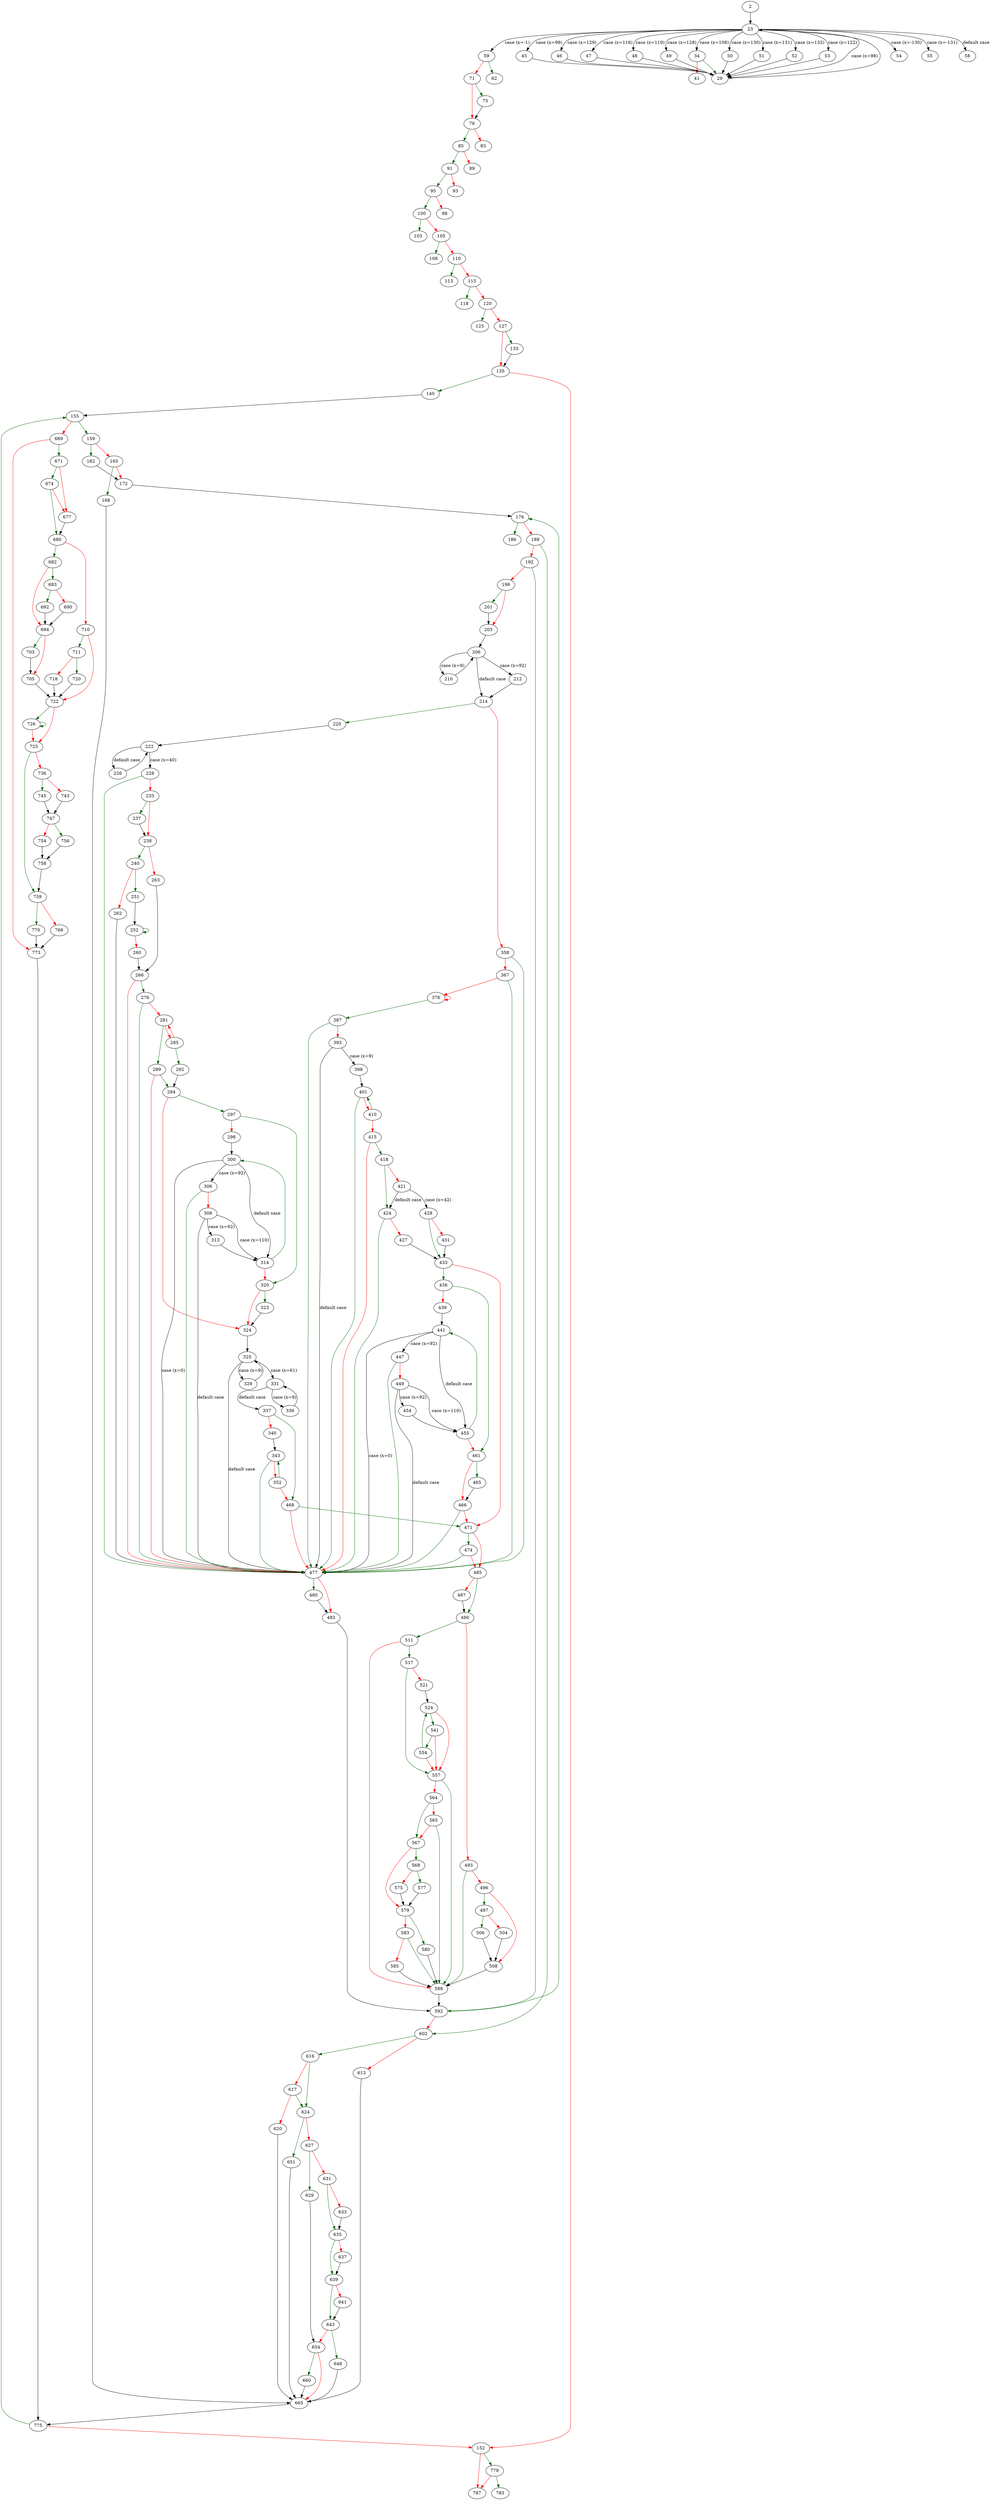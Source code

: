 strict digraph "main" {
	// Node definitions.
	2 [entry=true];
	23;
	59;
	34;
	29;
	45;
	46;
	47;
	48;
	49;
	50;
	51;
	52;
	53;
	54;
	55;
	58;
	41;
	62;
	71;
	75;
	76;
	85;
	83;
	91;
	89;
	95;
	93;
	100;
	98;
	103;
	105;
	108;
	110;
	113;
	115;
	118;
	120;
	125;
	127;
	133;
	135;
	140;
	152;
	155;
	779;
	787;
	159;
	669;
	162;
	165;
	172;
	168;
	665;
	176;
	186;
	189;
	602;
	192;
	592;
	196;
	201;
	203;
	206;
	210;
	212;
	214;
	220;
	358;
	222;
	228;
	226;
	477;
	233;
	237;
	238;
	240;
	263;
	251;
	262;
	252;
	260;
	266;
	276;
	281;
	289;
	285;
	292;
	294;
	297;
	324;
	320;
	298;
	300;
	306;
	314;
	308;
	313;
	323;
	325;
	329;
	331;
	336;
	337;
	468;
	340;
	343;
	352;
	367;
	376;
	387;
	393;
	398;
	401;
	410;
	415;
	418;
	424;
	421;
	428;
	427;
	433;
	431;
	436;
	471;
	461;
	439;
	441;
	447;
	455;
	449;
	454;
	465;
	466;
	474;
	485;
	480;
	483;
	490;
	487;
	511;
	493;
	588;
	496;
	497;
	508;
	506;
	504;
	517;
	557;
	521;
	524;
	541;
	554;
	564;
	567;
	565;
	568;
	579;
	577;
	575;
	580;
	583;
	585;
	616;
	613;
	624;
	617;
	620;
	651;
	627;
	629;
	631;
	654;
	635;
	633;
	639;
	637;
	643;
	641;
	648;
	660;
	775;
	671;
	773;
	674;
	677;
	680;
	682;
	710;
	683;
	694;
	692;
	690;
	703;
	705;
	722;
	711;
	720;
	718;
	726;
	725;
	759;
	736;
	745;
	743;
	747;
	756;
	754;
	758;
	770;
	768;
	783;

	// Edge definitions.
	2 -> 23;
	23 -> 59 [
		cond="case (x=-1)"
		label="case (x=-1)"
	];
	23 -> 34 [
		cond="case (x=108)"
		label="case (x=108)"
	];
	23 -> 29 [
		cond="case (x=98)"
		label="case (x=98)"
	];
	23 -> 45 [
		cond="case (x=99)"
		label="case (x=99)"
	];
	23 -> 46 [
		cond="case (x=129)"
		label="case (x=129)"
	];
	23 -> 47 [
		cond="case (x=116)"
		label="case (x=116)"
	];
	23 -> 48 [
		cond="case (x=119)"
		label="case (x=119)"
	];
	23 -> 49 [
		cond="case (x=128)"
		label="case (x=128)"
	];
	23 -> 50 [
		cond="case (x=130)"
		label="case (x=130)"
	];
	23 -> 51 [
		cond="case (x=131)"
		label="case (x=131)"
	];
	23 -> 52 [
		cond="case (x=132)"
		label="case (x=132)"
	];
	23 -> 53 [
		cond="case (x=122)"
		label="case (x=122)"
	];
	23 -> 54 [
		cond="case (x=-130)"
		label="case (x=-130)"
	];
	23 -> 55 [
		cond="case (x=-131)"
		label="case (x=-131)"
	];
	23 -> 58 [
		cond="default case"
		label="default case"
	];
	59 -> 62 [
		color=darkgreen
		cond=true
	];
	59 -> 71 [
		color=red
		cond=false
	];
	34 -> 29 [
		color=darkgreen
		cond=true
	];
	34 -> 41 [
		color=red
		cond=false
	];
	29 -> 23;
	45 -> 29;
	46 -> 29;
	47 -> 29;
	48 -> 29;
	49 -> 29;
	50 -> 29;
	51 -> 29;
	52 -> 29;
	53 -> 29;
	71 -> 75 [
		color=darkgreen
		cond=true
	];
	71 -> 76 [
		color=red
		cond=false
	];
	75 -> 76;
	76 -> 85 [
		color=darkgreen
		cond=true
	];
	76 -> 83 [
		color=red
		cond=false
	];
	85 -> 91 [
		color=darkgreen
		cond=true
	];
	85 -> 89 [
		color=red
		cond=false
	];
	91 -> 95 [
		color=darkgreen
		cond=true
	];
	91 -> 93 [
		color=red
		cond=false
	];
	95 -> 100 [
		color=darkgreen
		cond=true
	];
	95 -> 98 [
		color=red
		cond=false
	];
	100 -> 103 [
		color=darkgreen
		cond=true
	];
	100 -> 105 [
		color=red
		cond=false
	];
	105 -> 108 [
		color=darkgreen
		cond=true
	];
	105 -> 110 [
		color=red
		cond=false
	];
	110 -> 113 [
		color=darkgreen
		cond=true
	];
	110 -> 115 [
		color=red
		cond=false
	];
	115 -> 118 [
		color=darkgreen
		cond=true
	];
	115 -> 120 [
		color=red
		cond=false
	];
	120 -> 125 [
		color=darkgreen
		cond=true
	];
	120 -> 127 [
		color=red
		cond=false
	];
	127 -> 133 [
		color=darkgreen
		cond=true
	];
	127 -> 135 [
		color=red
		cond=false
	];
	133 -> 135;
	135 -> 140 [
		color=darkgreen
		cond=true
	];
	135 -> 152 [
		color=red
		cond=false
	];
	140 -> 155;
	152 -> 779 [
		color=darkgreen
		cond=true
	];
	152 -> 787 [
		color=red
		cond=false
	];
	155 -> 159 [
		color=darkgreen
		cond=true
	];
	155 -> 669 [
		color=red
		cond=false
	];
	779 -> 787 [
		color=red
		cond=false
	];
	779 -> 783 [
		color=darkgreen
		cond=true
	];
	159 -> 162 [
		color=darkgreen
		cond=true
	];
	159 -> 165 [
		color=red
		cond=false
	];
	669 -> 671 [
		color=darkgreen
		cond=true
	];
	669 -> 773 [
		color=red
		cond=false
	];
	162 -> 172;
	165 -> 172 [
		color=red
		cond=false
	];
	165 -> 168 [
		color=darkgreen
		cond=true
	];
	172 -> 176;
	168 -> 665;
	665 -> 775;
	176 -> 186 [
		color=darkgreen
		cond=true
	];
	176 -> 189 [
		color=red
		cond=false
	];
	189 -> 602 [
		color=darkgreen
		cond=true
	];
	189 -> 192 [
		color=red
		cond=false
	];
	602 -> 616 [
		color=darkgreen
		cond=true
	];
	602 -> 613 [
		color=red
		cond=false
	];
	192 -> 592 [
		color=darkgreen
		cond=true
	];
	192 -> 196 [
		color=red
		cond=false
	];
	592 -> 176 [
		color=darkgreen
		cond=true
	];
	592 -> 602 [
		color=red
		cond=false
	];
	196 -> 201 [
		color=darkgreen
		cond=true
	];
	196 -> 203 [
		color=red
		cond=false
	];
	201 -> 203;
	203 -> 206;
	206 -> 210 [
		cond="case (x=9)"
		label="case (x=9)"
	];
	206 -> 212 [
		cond="case (x=92)"
		label="case (x=92)"
	];
	206 -> 214 [
		cond="default case"
		label="default case"
	];
	210 -> 206;
	212 -> 214;
	214 -> 220 [
		color=darkgreen
		cond=true
	];
	214 -> 358 [
		color=red
		cond=false
	];
	220 -> 222;
	358 -> 477 [
		color=darkgreen
		cond=true
	];
	358 -> 367 [
		color=red
		cond=false
	];
	222 -> 228 [
		cond="case (x=40)"
		label="case (x=40)"
	];
	222 -> 226 [
		cond="default case"
		label="default case"
	];
	228 -> 477 [
		color=darkgreen
		cond=true
	];
	228 -> 233 [
		color=red
		cond=false
	];
	226 -> 222;
	477 -> 480 [
		color=darkgreen
		cond=true
	];
	477 -> 483 [
		color=red
		cond=false
	];
	233 -> 237 [
		color=darkgreen
		cond=true
	];
	233 -> 238 [
		color=red
		cond=false
	];
	237 -> 238;
	238 -> 240 [
		color=darkgreen
		cond=true
	];
	238 -> 263 [
		color=red
		cond=false
	];
	240 -> 251 [
		color=darkgreen
		cond=true
	];
	240 -> 262 [
		color=red
		cond=false
	];
	263 -> 266;
	251 -> 252;
	262 -> 477;
	252 -> 252 [
		color=darkgreen
		cond=true
	];
	252 -> 260 [
		color=red
		cond=false
	];
	260 -> 266;
	266 -> 477 [
		color=red
		cond=false
	];
	266 -> 276 [
		color=darkgreen
		cond=true
	];
	276 -> 477 [
		color=darkgreen
		cond=true
	];
	276 -> 281 [
		color=red
		cond=false
	];
	281 -> 289 [
		color=darkgreen
		cond=true
	];
	281 -> 285 [
		color=red
		cond=false
	];
	289 -> 477 [
		color=red
		cond=false
	];
	289 -> 294 [
		color=darkgreen
		cond=true
	];
	285 -> 281 [
		color=red
		cond=false
	];
	285 -> 292 [
		color=darkgreen
		cond=true
	];
	292 -> 294;
	294 -> 297 [
		color=darkgreen
		cond=true
	];
	294 -> 324 [
		color=red
		cond=false
	];
	297 -> 320 [
		color=darkgreen
		cond=true
	];
	297 -> 298 [
		color=red
		cond=false
	];
	324 -> 325;
	320 -> 324 [
		color=red
		cond=false
	];
	320 -> 323 [
		color=darkgreen
		cond=true
	];
	298 -> 300;
	300 -> 477 [
		cond="case (x=0)"
		label="case (x=0)"
	];
	300 -> 306 [
		cond="case (x=92)"
		label="case (x=92)"
	];
	300 -> 314 [
		cond="default case"
		label="default case"
	];
	306 -> 477 [
		color=darkgreen
		cond=true
	];
	306 -> 308 [
		color=red
		cond=false
	];
	314 -> 320 [
		color=red
		cond=false
	];
	314 -> 300 [
		color=darkgreen
		cond=true
	];
	308 -> 477 [
		cond="default case"
		label="default case"
	];
	308 -> 314 [
		cond="case (x=110)"
		label="case (x=110)"
	];
	308 -> 313 [
		cond="case (x=92)"
		label="case (x=92)"
	];
	313 -> 314;
	323 -> 324;
	325 -> 477 [
		cond="default case"
		label="default case"
	];
	325 -> 329 [
		cond="case (x=9)"
		label="case (x=9)"
	];
	325 -> 331 [
		cond="case (x=61)"
		label="case (x=61)"
	];
	329 -> 325;
	331 -> 336 [
		cond="case (x=9)"
		label="case (x=9)"
	];
	331 -> 337 [
		cond="default case"
		label="default case"
	];
	336 -> 331;
	337 -> 468 [
		color=darkgreen
		cond=true
	];
	337 -> 340 [
		color=red
		cond=false
	];
	468 -> 477 [
		color=red
		cond=false
	];
	468 -> 471 [
		color=darkgreen
		cond=true
	];
	340 -> 343;
	343 -> 477 [
		color=darkgreen
		cond=true
	];
	343 -> 352 [
		color=red
		cond=false
	];
	352 -> 468 [
		color=red
		cond=false
	];
	352 -> 343 [
		color=darkgreen
		cond=true
	];
	367 -> 477 [
		color=darkgreen
		cond=true
	];
	367 -> 376 [
		color=red
		cond=false
	];
	376 -> 376 [
		color=red
		cond=false
	];
	376 -> 387 [
		color=darkgreen
		cond=true
	];
	387 -> 477 [
		color=darkgreen
		cond=true
	];
	387 -> 393 [
		color=red
		cond=false
	];
	393 -> 477 [
		cond="default case"
		label="default case"
	];
	393 -> 398 [
		cond="case (x=9)"
		label="case (x=9)"
	];
	398 -> 401;
	401 -> 477 [
		color=darkgreen
		cond=true
	];
	401 -> 410 [
		color=red
		cond=false
	];
	410 -> 401 [
		color=darkgreen
		cond=true
	];
	410 -> 415 [
		color=red
		cond=false
	];
	415 -> 477 [
		color=red
		cond=false
	];
	415 -> 418 [
		color=darkgreen
		cond=true
	];
	418 -> 424 [
		color=darkgreen
		cond=true
	];
	418 -> 421 [
		color=red
		cond=false
	];
	424 -> 477 [
		color=darkgreen
		cond=true
	];
	424 -> 427 [
		color=red
		cond=false
	];
	421 -> 424 [
		cond="default case"
		label="default case"
	];
	421 -> 428 [
		cond="case (x=42)"
		label="case (x=42)"
	];
	428 -> 433 [
		color=darkgreen
		cond=true
	];
	428 -> 431 [
		color=red
		cond=false
	];
	427 -> 433;
	433 -> 436 [
		color=darkgreen
		cond=true
	];
	433 -> 471 [
		color=red
		cond=false
	];
	431 -> 433;
	436 -> 461 [
		color=darkgreen
		cond=true
	];
	436 -> 439 [
		color=red
		cond=false
	];
	471 -> 474 [
		color=darkgreen
		cond=true
	];
	471 -> 485 [
		color=red
		cond=false
	];
	461 -> 465 [
		color=darkgreen
		cond=true
	];
	461 -> 466 [
		color=red
		cond=false
	];
	439 -> 441;
	441 -> 477 [
		cond="case (x=0)"
		label="case (x=0)"
	];
	441 -> 447 [
		cond="case (x=92)"
		label="case (x=92)"
	];
	441 -> 455 [
		cond="default case"
		label="default case"
	];
	447 -> 477 [
		color=darkgreen
		cond=true
	];
	447 -> 449 [
		color=red
		cond=false
	];
	455 -> 461 [
		color=red
		cond=false
	];
	455 -> 441 [
		color=darkgreen
		cond=true
	];
	449 -> 477 [
		cond="default case"
		label="default case"
	];
	449 -> 455 [
		cond="case (x=110)"
		label="case (x=110)"
	];
	449 -> 454 [
		cond="case (x=92)"
		label="case (x=92)"
	];
	454 -> 455;
	465 -> 466;
	466 -> 477 [
		color=darkgreen
		cond=true
	];
	466 -> 471 [
		color=red
		cond=false
	];
	474 -> 477 [
		color=darkgreen
		cond=true
	];
	474 -> 485 [
		color=red
		cond=false
	];
	485 -> 490 [
		color=darkgreen
		cond=true
	];
	485 -> 487 [
		color=red
		cond=false
	];
	480 -> 483;
	483 -> 592;
	490 -> 511 [
		color=darkgreen
		cond=true
	];
	490 -> 493 [
		color=red
		cond=false
	];
	487 -> 490;
	511 -> 588 [
		color=red
		cond=false
	];
	511 -> 517 [
		color=darkgreen
		cond=true
	];
	493 -> 588 [
		color=darkgreen
		cond=true
	];
	493 -> 496 [
		color=red
		cond=false
	];
	588 -> 592;
	496 -> 497 [
		color=darkgreen
		cond=true
	];
	496 -> 508 [
		color=red
		cond=false
	];
	497 -> 506 [
		color=darkgreen
		cond=true
	];
	497 -> 504 [
		color=red
		cond=false
	];
	508 -> 588;
	506 -> 508;
	504 -> 508;
	517 -> 557 [
		color=darkgreen
		cond=true
	];
	517 -> 521 [
		color=red
		cond=false
	];
	557 -> 588 [
		color=darkgreen
		cond=true
	];
	557 -> 564 [
		color=red
		cond=false
	];
	521 -> 524;
	524 -> 557 [
		color=red
		cond=false
	];
	524 -> 541 [
		color=darkgreen
		cond=true
	];
	541 -> 557 [
		color=red
		cond=false
	];
	541 -> 554 [
		color=darkgreen
		cond=true
	];
	554 -> 557 [
		color=red
		cond=false
	];
	554 -> 524 [
		color=darkgreen
		cond=true
	];
	564 -> 567 [
		color=darkgreen
		cond=true
	];
	564 -> 565 [
		color=red
		cond=false
	];
	567 -> 568 [
		color=darkgreen
		cond=true
	];
	567 -> 579 [
		color=red
		cond=false
	];
	565 -> 588 [
		color=darkgreen
		cond=true
	];
	565 -> 567 [
		color=red
		cond=false
	];
	568 -> 577 [
		color=darkgreen
		cond=true
	];
	568 -> 575 [
		color=red
		cond=false
	];
	579 -> 580 [
		color=darkgreen
		cond=true
	];
	579 -> 583 [
		color=red
		cond=false
	];
	577 -> 579;
	575 -> 579;
	580 -> 588;
	583 -> 588 [
		color=darkgreen
		cond=true
	];
	583 -> 585 [
		color=red
		cond=false
	];
	585 -> 588;
	616 -> 624 [
		color=darkgreen
		cond=true
	];
	616 -> 617 [
		color=red
		cond=false
	];
	613 -> 665;
	624 -> 651 [
		color=darkgreen
		cond=true
	];
	624 -> 627 [
		color=red
		cond=false
	];
	617 -> 624 [
		color=darkgreen
		cond=true
	];
	617 -> 620 [
		color=red
		cond=false
	];
	620 -> 665;
	651 -> 665;
	627 -> 629 [
		color=darkgreen
		cond=true
	];
	627 -> 631 [
		color=red
		cond=false
	];
	629 -> 654;
	631 -> 635 [
		color=darkgreen
		cond=true
	];
	631 -> 633 [
		color=red
		cond=false
	];
	654 -> 665 [
		color=red
		cond=false
	];
	654 -> 660 [
		color=darkgreen
		cond=true
	];
	635 -> 639 [
		color=darkgreen
		cond=true
	];
	635 -> 637 [
		color=red
		cond=false
	];
	633 -> 635;
	639 -> 643 [
		color=darkgreen
		cond=true
	];
	639 -> 641 [
		color=red
		cond=false
	];
	637 -> 639;
	643 -> 654 [
		color=red
		cond=false
	];
	643 -> 648 [
		color=darkgreen
		cond=true
	];
	641 -> 643;
	648 -> 665;
	660 -> 665;
	775 -> 152 [
		color=red
		cond=false
	];
	775 -> 155 [
		color=darkgreen
		cond=true
	];
	671 -> 674 [
		color=darkgreen
		cond=true
	];
	671 -> 677 [
		color=red
		cond=false
	];
	773 -> 775;
	674 -> 677 [
		color=red
		cond=false
	];
	674 -> 680 [
		color=darkgreen
		cond=true
	];
	677 -> 680;
	680 -> 682 [
		color=darkgreen
		cond=true
	];
	680 -> 710 [
		color=red
		cond=false
	];
	682 -> 683 [
		color=darkgreen
		cond=true
	];
	682 -> 694 [
		color=red
		cond=false
	];
	710 -> 722 [
		color=red
		cond=false
	];
	710 -> 711 [
		color=darkgreen
		cond=true
	];
	683 -> 692 [
		color=darkgreen
		cond=true
	];
	683 -> 690 [
		color=red
		cond=false
	];
	694 -> 703 [
		color=darkgreen
		cond=true
	];
	694 -> 705 [
		color=red
		cond=false
	];
	692 -> 694;
	690 -> 694;
	703 -> 705;
	705 -> 722;
	722 -> 726 [
		color=darkgreen
		cond=true
	];
	722 -> 725 [
		color=red
		cond=false
	];
	711 -> 720 [
		color=darkgreen
		cond=true
	];
	711 -> 718 [
		color=red
		cond=false
	];
	720 -> 722;
	718 -> 722;
	726 -> 726 [
		color=darkgreen
		cond=true
	];
	726 -> 725 [
		color=red
		cond=false
	];
	725 -> 759 [
		color=darkgreen
		cond=true
	];
	725 -> 736 [
		color=red
		cond=false
	];
	759 -> 770 [
		color=darkgreen
		cond=true
	];
	759 -> 768 [
		color=red
		cond=false
	];
	736 -> 745 [
		color=darkgreen
		cond=true
	];
	736 -> 743 [
		color=red
		cond=false
	];
	745 -> 747;
	743 -> 747;
	747 -> 756 [
		color=darkgreen
		cond=true
	];
	747 -> 754 [
		color=red
		cond=false
	];
	756 -> 758;
	754 -> 758;
	758 -> 759;
	770 -> 773;
	768 -> 773;
}
